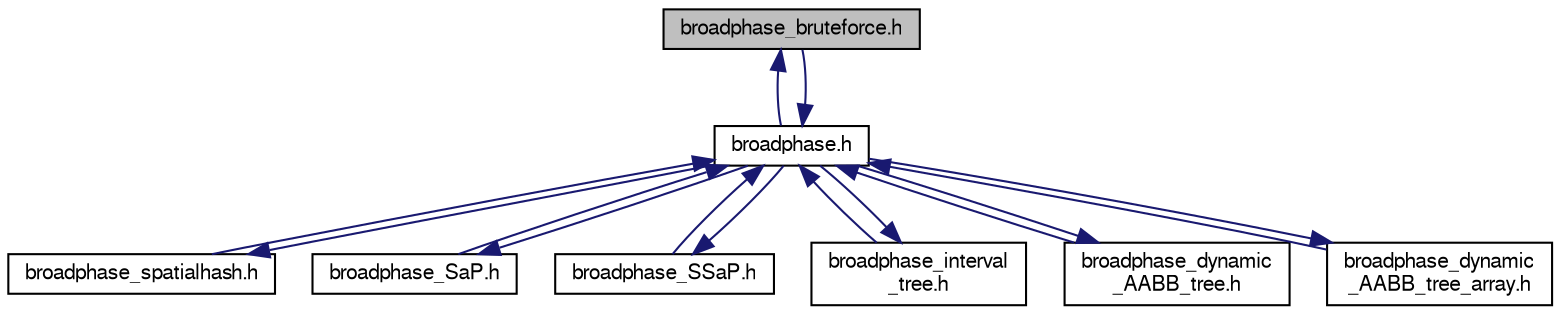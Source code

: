 digraph "broadphase_bruteforce.h"
{
  edge [fontname="FreeSans",fontsize="10",labelfontname="FreeSans",labelfontsize="10"];
  node [fontname="FreeSans",fontsize="10",shape=record];
  Node1 [label="broadphase_bruteforce.h",height=0.2,width=0.4,color="black", fillcolor="grey75", style="filled" fontcolor="black"];
  Node1 -> Node2 [dir="back",color="midnightblue",fontsize="10",style="solid",fontname="FreeSans"];
  Node2 [label="broadphase.h",height=0.2,width=0.4,color="black", fillcolor="white", style="filled",URL="$a00227.html"];
  Node2 -> Node1 [dir="back",color="midnightblue",fontsize="10",style="solid",fontname="FreeSans"];
  Node2 -> Node3 [dir="back",color="midnightblue",fontsize="10",style="solid",fontname="FreeSans"];
  Node3 [label="broadphase_spatialhash.h",height=0.2,width=0.4,color="black", fillcolor="white", style="filled",URL="$a00233.html"];
  Node3 -> Node2 [dir="back",color="midnightblue",fontsize="10",style="solid",fontname="FreeSans"];
  Node2 -> Node4 [dir="back",color="midnightblue",fontsize="10",style="solid",fontname="FreeSans"];
  Node4 [label="broadphase_SaP.h",height=0.2,width=0.4,color="black", fillcolor="white", style="filled",URL="$a00232.html"];
  Node4 -> Node2 [dir="back",color="midnightblue",fontsize="10",style="solid",fontname="FreeSans"];
  Node2 -> Node5 [dir="back",color="midnightblue",fontsize="10",style="solid",fontname="FreeSans"];
  Node5 [label="broadphase_SSaP.h",height=0.2,width=0.4,color="black", fillcolor="white", style="filled",URL="$a00235.html"];
  Node5 -> Node2 [dir="back",color="midnightblue",fontsize="10",style="solid",fontname="FreeSans"];
  Node2 -> Node6 [dir="back",color="midnightblue",fontsize="10",style="solid",fontname="FreeSans"];
  Node6 [label="broadphase_interval\l_tree.h",height=0.2,width=0.4,color="black", fillcolor="white", style="filled",URL="$a00231.html"];
  Node6 -> Node2 [dir="back",color="midnightblue",fontsize="10",style="solid",fontname="FreeSans"];
  Node2 -> Node7 [dir="back",color="midnightblue",fontsize="10",style="solid",fontname="FreeSans"];
  Node7 [label="broadphase_dynamic\l_AABB_tree.h",height=0.2,width=0.4,color="black", fillcolor="white", style="filled",URL="$a00229.html"];
  Node7 -> Node2 [dir="back",color="midnightblue",fontsize="10",style="solid",fontname="FreeSans"];
  Node2 -> Node8 [dir="back",color="midnightblue",fontsize="10",style="solid",fontname="FreeSans"];
  Node8 [label="broadphase_dynamic\l_AABB_tree_array.h",height=0.2,width=0.4,color="black", fillcolor="white", style="filled",URL="$a00230.html"];
  Node8 -> Node2 [dir="back",color="midnightblue",fontsize="10",style="solid",fontname="FreeSans"];
}
